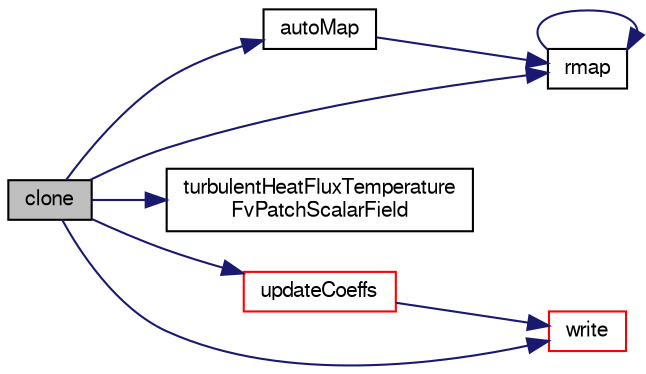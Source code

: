 digraph "clone"
{
  bgcolor="transparent";
  edge [fontname="FreeSans",fontsize="10",labelfontname="FreeSans",labelfontsize="10"];
  node [fontname="FreeSans",fontsize="10",shape=record];
  rankdir="LR";
  Node27 [label="clone",height=0.2,width=0.4,color="black", fillcolor="grey75", style="filled", fontcolor="black"];
  Node27 -> Node28 [color="midnightblue",fontsize="10",style="solid",fontname="FreeSans"];
  Node28 [label="autoMap",height=0.2,width=0.4,color="black",URL="$a30798.html#a0ab0c43ce90d756c88dd81e3d0a9eef5",tooltip="Map (and resize as needed) from self given a mapping object. "];
  Node28 -> Node29 [color="midnightblue",fontsize="10",style="solid",fontname="FreeSans"];
  Node29 [label="rmap",height=0.2,width=0.4,color="black",URL="$a30798.html#a713277715ccc0a5ef466b0516d44731f",tooltip="Reverse map the given fvPatchField onto this fvPatchField. "];
  Node29 -> Node29 [color="midnightblue",fontsize="10",style="solid",fontname="FreeSans"];
  Node27 -> Node29 [color="midnightblue",fontsize="10",style="solid",fontname="FreeSans"];
  Node27 -> Node30 [color="midnightblue",fontsize="10",style="solid",fontname="FreeSans"];
  Node30 [label="turbulentHeatFluxTemperature\lFvPatchScalarField",height=0.2,width=0.4,color="black",URL="$a30798.html#ad6a9d5d167e850c700d525edc229b73c",tooltip="Construct from patch and internal field. "];
  Node27 -> Node31 [color="midnightblue",fontsize="10",style="solid",fontname="FreeSans"];
  Node31 [label="updateCoeffs",height=0.2,width=0.4,color="red",URL="$a30798.html#a7e24eafac629d3733181cd942d4c902f",tooltip="Update the coefficients associated with the patch field. "];
  Node31 -> Node218 [color="midnightblue",fontsize="10",style="solid",fontname="FreeSans"];
  Node218 [label="write",height=0.2,width=0.4,color="red",URL="$a30798.html#a293fdfec8bdfbd5c3913ab4c9f3454ff",tooltip="Write. "];
  Node27 -> Node218 [color="midnightblue",fontsize="10",style="solid",fontname="FreeSans"];
}
